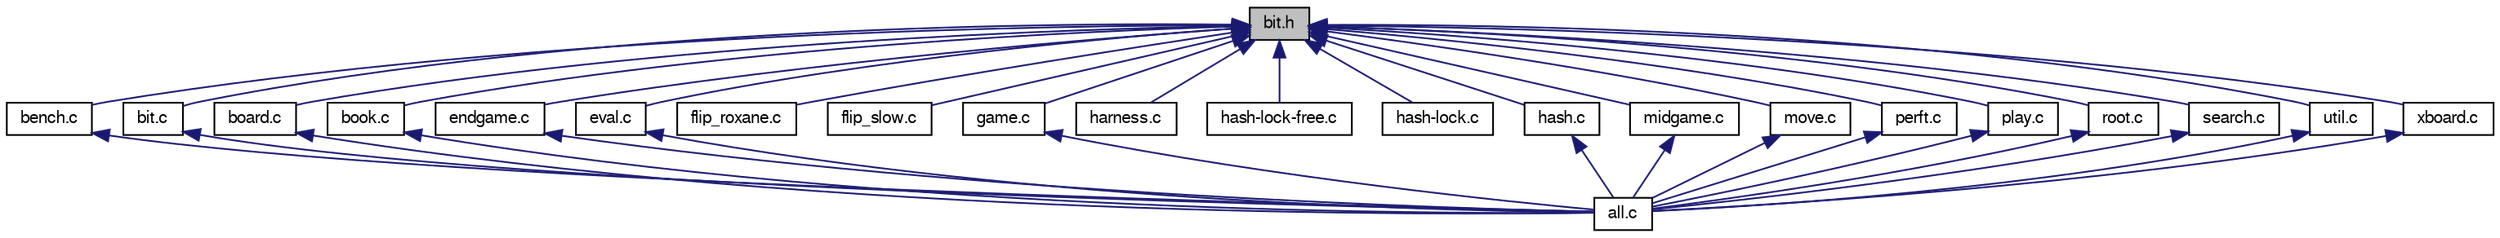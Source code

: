 digraph "bit.h"
{
 // LATEX_PDF_SIZE
  bgcolor="transparent";
  edge [fontname="FreeSans",fontsize="10",labelfontname="FreeSans",labelfontsize="10"];
  node [fontname="FreeSans",fontsize="10",shape=record];
  Node1 [label="bit.h",height=0.2,width=0.4,color="black", fillcolor="grey75", style="filled", fontcolor="black",tooltip=" "];
  Node1 -> Node2 [dir="back",color="midnightblue",fontsize="10",style="solid",fontname="FreeSans"];
  Node2 [label="bench.c",height=0.2,width=0.4,color="black",URL="$bench_8c.html",tooltip=" "];
  Node2 -> Node3 [dir="back",color="midnightblue",fontsize="10",style="solid",fontname="FreeSans"];
  Node3 [label="all.c",height=0.2,width=0.4,color="black",URL="$all_8c.html",tooltip="Gather all other files to facilitate compiler inter-procedural optimization."];
  Node1 -> Node4 [dir="back",color="midnightblue",fontsize="10",style="solid",fontname="FreeSans"];
  Node4 [label="bit.c",height=0.2,width=0.4,color="black",URL="$bit_8c.html",tooltip=" "];
  Node4 -> Node3 [dir="back",color="midnightblue",fontsize="10",style="solid",fontname="FreeSans"];
  Node1 -> Node5 [dir="back",color="midnightblue",fontsize="10",style="solid",fontname="FreeSans"];
  Node5 [label="board.c",height=0.2,width=0.4,color="black",URL="$board_8c.html",tooltip=" "];
  Node5 -> Node3 [dir="back",color="midnightblue",fontsize="10",style="solid",fontname="FreeSans"];
  Node1 -> Node6 [dir="back",color="midnightblue",fontsize="10",style="solid",fontname="FreeSans"];
  Node6 [label="book.c",height=0.2,width=0.4,color="black",URL="$book_8c.html",tooltip=" "];
  Node6 -> Node3 [dir="back",color="midnightblue",fontsize="10",style="solid",fontname="FreeSans"];
  Node1 -> Node7 [dir="back",color="midnightblue",fontsize="10",style="solid",fontname="FreeSans"];
  Node7 [label="endgame.c",height=0.2,width=0.4,color="black",URL="$endgame_8c.html",tooltip=" "];
  Node7 -> Node3 [dir="back",color="midnightblue",fontsize="10",style="solid",fontname="FreeSans"];
  Node1 -> Node8 [dir="back",color="midnightblue",fontsize="10",style="solid",fontname="FreeSans"];
  Node8 [label="eval.c",height=0.2,width=0.4,color="black",URL="$eval_8c.html",tooltip=" "];
  Node8 -> Node3 [dir="back",color="midnightblue",fontsize="10",style="solid",fontname="FreeSans"];
  Node1 -> Node9 [dir="back",color="midnightblue",fontsize="10",style="solid",fontname="FreeSans"];
  Node9 [label="flip_roxane.c",height=0.2,width=0.4,color="black",URL="$flip__roxane_8c.html",tooltip=" "];
  Node1 -> Node10 [dir="back",color="midnightblue",fontsize="10",style="solid",fontname="FreeSans"];
  Node10 [label="flip_slow.c",height=0.2,width=0.4,color="black",URL="$flip__slow_8c.html",tooltip=" "];
  Node1 -> Node11 [dir="back",color="midnightblue",fontsize="10",style="solid",fontname="FreeSans"];
  Node11 [label="game.c",height=0.2,width=0.4,color="black",URL="$game_8c.html",tooltip=" "];
  Node11 -> Node3 [dir="back",color="midnightblue",fontsize="10",style="solid",fontname="FreeSans"];
  Node1 -> Node12 [dir="back",color="midnightblue",fontsize="10",style="solid",fontname="FreeSans"];
  Node12 [label="harness.c",height=0.2,width=0.4,color="black",URL="$harness_8c.html",tooltip=" "];
  Node1 -> Node13 [dir="back",color="midnightblue",fontsize="10",style="solid",fontname="FreeSans"];
  Node13 [label="hash-lock-free.c",height=0.2,width=0.4,color="black",URL="$hash-lock-free_8c.html",tooltip=" "];
  Node1 -> Node14 [dir="back",color="midnightblue",fontsize="10",style="solid",fontname="FreeSans"];
  Node14 [label="hash-lock.c",height=0.2,width=0.4,color="black",URL="$hash-lock_8c.html",tooltip=" "];
  Node1 -> Node15 [dir="back",color="midnightblue",fontsize="10",style="solid",fontname="FreeSans"];
  Node15 [label="hash.c",height=0.2,width=0.4,color="black",URL="$hash_8c.html",tooltip="Lock-free transposition table."];
  Node15 -> Node3 [dir="back",color="midnightblue",fontsize="10",style="solid",fontname="FreeSans"];
  Node1 -> Node16 [dir="back",color="midnightblue",fontsize="10",style="solid",fontname="FreeSans"];
  Node16 [label="midgame.c",height=0.2,width=0.4,color="black",URL="$midgame_8c.html",tooltip=" "];
  Node16 -> Node3 [dir="back",color="midnightblue",fontsize="10",style="solid",fontname="FreeSans"];
  Node1 -> Node17 [dir="back",color="midnightblue",fontsize="10",style="solid",fontname="FreeSans"];
  Node17 [label="move.c",height=0.2,width=0.4,color="black",URL="$move_8c.html",tooltip="Move & list of moves management."];
  Node17 -> Node3 [dir="back",color="midnightblue",fontsize="10",style="solid",fontname="FreeSans"];
  Node1 -> Node18 [dir="back",color="midnightblue",fontsize="10",style="solid",fontname="FreeSans"];
  Node18 [label="perft.c",height=0.2,width=0.4,color="black",URL="$perft_8c.html",tooltip="Move generator test."];
  Node18 -> Node3 [dir="back",color="midnightblue",fontsize="10",style="solid",fontname="FreeSans"];
  Node1 -> Node19 [dir="back",color="midnightblue",fontsize="10",style="solid",fontname="FreeSans"];
  Node19 [label="play.c",height=0.2,width=0.4,color="black",URL="$play_8c.html",tooltip=" "];
  Node19 -> Node3 [dir="back",color="midnightblue",fontsize="10",style="solid",fontname="FreeSans"];
  Node1 -> Node20 [dir="back",color="midnightblue",fontsize="10",style="solid",fontname="FreeSans"];
  Node20 [label="root.c",height=0.2,width=0.4,color="black",URL="$root_8c.html",tooltip=" "];
  Node20 -> Node3 [dir="back",color="midnightblue",fontsize="10",style="solid",fontname="FreeSans"];
  Node1 -> Node21 [dir="back",color="midnightblue",fontsize="10",style="solid",fontname="FreeSans"];
  Node21 [label="search.c",height=0.2,width=0.4,color="black",URL="$search_8c.html",tooltip=" "];
  Node21 -> Node3 [dir="back",color="midnightblue",fontsize="10",style="solid",fontname="FreeSans"];
  Node1 -> Node22 [dir="back",color="midnightblue",fontsize="10",style="solid",fontname="FreeSans"];
  Node22 [label="util.c",height=0.2,width=0.4,color="black",URL="$util_8c.html",tooltip="Various utilities."];
  Node22 -> Node3 [dir="back",color="midnightblue",fontsize="10",style="solid",fontname="FreeSans"];
  Node1 -> Node23 [dir="back",color="midnightblue",fontsize="10",style="solid",fontname="FreeSans"];
  Node23 [label="xboard.c",height=0.2,width=0.4,color="black",URL="$xboard_8c.html",tooltip="xboard protocol."];
  Node23 -> Node3 [dir="back",color="midnightblue",fontsize="10",style="solid",fontname="FreeSans"];
}
